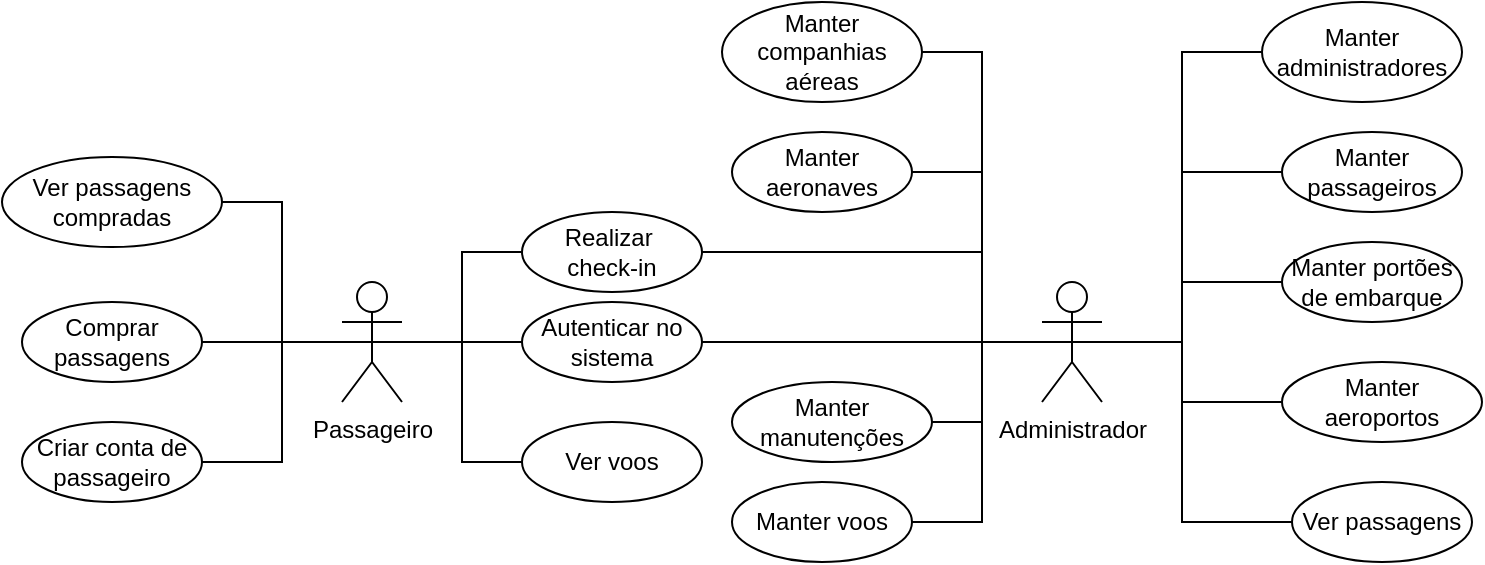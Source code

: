<mxfile>
    <diagram name="Página-1" id="lmha-517nniCLPN6JwKE">
        <mxGraphModel dx="1370" dy="631" grid="1" gridSize="10" guides="1" tooltips="1" connect="1" arrows="1" fold="1" page="1" pageScale="1" pageWidth="827" pageHeight="1169" math="0" shadow="0">
            <root>
                <mxCell id="0"/>
                <mxCell id="1" parent="0"/>
                <mxCell id="qFhB5HEPBamgJlPAgSz2-9" style="edgeStyle=orthogonalEdgeStyle;rounded=0;orthogonalLoop=1;jettySize=auto;html=1;exitX=0.5;exitY=0.5;exitDx=0;exitDy=0;exitPerimeter=0;entryX=0;entryY=0.5;entryDx=0;entryDy=0;endArrow=none;endFill=0;" parent="1" source="qFhB5HEPBamgJlPAgSz2-1" target="GnrFOolTsA4xDCtrEcNS-4" edge="1">
                    <mxGeometry relative="1" as="geometry">
                        <Array as="points">
                            <mxPoint x="360" y="350"/>
                            <mxPoint x="360" y="410"/>
                        </Array>
                    </mxGeometry>
                </mxCell>
                <mxCell id="qFhB5HEPBamgJlPAgSz2-10" style="edgeStyle=orthogonalEdgeStyle;rounded=0;orthogonalLoop=1;jettySize=auto;html=1;exitX=0.5;exitY=0.5;exitDx=0;exitDy=0;exitPerimeter=0;entryX=0;entryY=0.5;entryDx=0;entryDy=0;endArrow=none;endFill=0;" parent="1" source="qFhB5HEPBamgJlPAgSz2-1" target="qFhB5HEPBamgJlPAgSz2-5" edge="1">
                    <mxGeometry relative="1" as="geometry">
                        <Array as="points">
                            <mxPoint x="450" y="350"/>
                            <mxPoint x="450" y="410"/>
                        </Array>
                    </mxGeometry>
                </mxCell>
                <mxCell id="qFhB5HEPBamgJlPAgSz2-11" style="edgeStyle=orthogonalEdgeStyle;rounded=0;orthogonalLoop=1;jettySize=auto;html=1;exitX=0.5;exitY=0.5;exitDx=0;exitDy=0;exitPerimeter=0;entryX=1;entryY=0.5;entryDx=0;entryDy=0;endArrow=none;endFill=0;" parent="1" source="qFhB5HEPBamgJlPAgSz2-1" target="qFhB5HEPBamgJlPAgSz2-6" edge="1">
                    <mxGeometry relative="1" as="geometry">
                        <Array as="points">
                            <mxPoint x="340" y="350"/>
                            <mxPoint x="340" y="350"/>
                        </Array>
                    </mxGeometry>
                </mxCell>
                <mxCell id="qFhB5HEPBamgJlPAgSz2-12" style="edgeStyle=orthogonalEdgeStyle;rounded=0;orthogonalLoop=1;jettySize=auto;html=1;exitX=0.5;exitY=0.5;exitDx=0;exitDy=0;exitPerimeter=0;entryX=1;entryY=0.5;entryDx=0;entryDy=0;endArrow=none;endFill=0;" parent="1" source="qFhB5HEPBamgJlPAgSz2-1" target="qFhB5HEPBamgJlPAgSz2-7" edge="1">
                    <mxGeometry relative="1" as="geometry">
                        <Array as="points">
                            <mxPoint x="450" y="350"/>
                            <mxPoint x="450" y="305"/>
                        </Array>
                    </mxGeometry>
                </mxCell>
                <mxCell id="GnrFOolTsA4xDCtrEcNS-3" style="edgeStyle=orthogonalEdgeStyle;rounded=0;orthogonalLoop=1;jettySize=auto;html=1;exitX=0.5;exitY=0.5;exitDx=0;exitDy=0;exitPerimeter=0;entryX=0;entryY=0.5;entryDx=0;entryDy=0;endArrow=none;endFill=0;" parent="1" source="qFhB5HEPBamgJlPAgSz2-1" target="qFhB5HEPBamgJlPAgSz2-4" edge="1">
                    <mxGeometry relative="1" as="geometry">
                        <Array as="points"/>
                    </mxGeometry>
                </mxCell>
                <mxCell id="GnrFOolTsA4xDCtrEcNS-5" style="edgeStyle=orthogonalEdgeStyle;rounded=0;orthogonalLoop=1;jettySize=auto;html=1;exitX=0.5;exitY=0.5;exitDx=0;exitDy=0;exitPerimeter=0;entryX=0;entryY=0.5;entryDx=0;entryDy=0;strokeColor=default;endArrow=none;endFill=0;" parent="1" source="qFhB5HEPBamgJlPAgSz2-1" target="qFhB5HEPBamgJlPAgSz2-4" edge="1">
                    <mxGeometry relative="1" as="geometry">
                        <mxPoint x="480" y="430" as="targetPoint"/>
                    </mxGeometry>
                </mxCell>
                <mxCell id="in6-VWhSKFkth-PQ7jhl-5" style="edgeStyle=orthogonalEdgeStyle;rounded=0;orthogonalLoop=1;jettySize=auto;html=1;exitX=0.5;exitY=0.5;exitDx=0;exitDy=0;exitPerimeter=0;entryX=1;entryY=0.5;entryDx=0;entryDy=0;endArrow=none;endFill=0;" parent="1" source="qFhB5HEPBamgJlPAgSz2-1" target="in6-VWhSKFkth-PQ7jhl-4" edge="1">
                    <mxGeometry relative="1" as="geometry">
                        <mxPoint x="404.793" y="270" as="targetPoint"/>
                        <Array as="points">
                            <mxPoint x="360" y="350"/>
                            <mxPoint x="360" y="280"/>
                        </Array>
                    </mxGeometry>
                </mxCell>
                <mxCell id="qFhB5HEPBamgJlPAgSz2-1" value="Passageiro" style="shape=umlActor;verticalLabelPosition=bottom;verticalAlign=top;html=1;outlineConnect=0;" parent="1" vertex="1">
                    <mxGeometry x="390" y="320" width="30" height="60" as="geometry"/>
                </mxCell>
                <mxCell id="qFhB5HEPBamgJlPAgSz2-34" style="edgeStyle=orthogonalEdgeStyle;rounded=0;orthogonalLoop=1;jettySize=auto;html=1;exitX=0.5;exitY=0.5;exitDx=0;exitDy=0;exitPerimeter=0;entryX=0;entryY=0.5;entryDx=0;entryDy=0;endArrow=none;endFill=0;" parent="1" edge="1">
                    <mxGeometry relative="1" as="geometry">
                        <Array as="points">
                            <mxPoint x="755" y="350"/>
                            <mxPoint x="810" y="350"/>
                            <mxPoint x="810" y="380"/>
                        </Array>
                        <mxPoint x="755" y="340" as="sourcePoint"/>
                        <mxPoint x="860" y="380" as="targetPoint"/>
                    </mxGeometry>
                </mxCell>
                <mxCell id="qFhB5HEPBamgJlPAgSz2-35" style="edgeStyle=orthogonalEdgeStyle;rounded=0;orthogonalLoop=1;jettySize=auto;html=1;exitX=0.5;exitY=0.5;exitDx=0;exitDy=0;exitPerimeter=0;entryX=0;entryY=0.5;entryDx=0;entryDy=0;endArrow=none;endFill=0;" parent="1" source="qFhB5HEPBamgJlPAgSz2-3" target="qFhB5HEPBamgJlPAgSz2-17" edge="1">
                    <mxGeometry relative="1" as="geometry">
                        <Array as="points">
                            <mxPoint x="810" y="350"/>
                            <mxPoint x="810" y="320"/>
                        </Array>
                    </mxGeometry>
                </mxCell>
                <mxCell id="qFhB5HEPBamgJlPAgSz2-36" style="edgeStyle=orthogonalEdgeStyle;rounded=0;orthogonalLoop=1;jettySize=auto;html=1;exitX=0.5;exitY=0.5;exitDx=0;exitDy=0;exitPerimeter=0;entryX=0;entryY=0.5;entryDx=0;entryDy=0;endArrow=none;endFill=0;" parent="1" source="qFhB5HEPBamgJlPAgSz2-3" target="qFhB5HEPBamgJlPAgSz2-32" edge="1">
                    <mxGeometry relative="1" as="geometry">
                        <Array as="points">
                            <mxPoint x="810" y="350"/>
                            <mxPoint x="810" y="440"/>
                        </Array>
                    </mxGeometry>
                </mxCell>
                <mxCell id="qFhB5HEPBamgJlPAgSz2-37" style="edgeStyle=orthogonalEdgeStyle;rounded=0;orthogonalLoop=1;jettySize=auto;html=1;exitX=0.5;exitY=0.5;exitDx=0;exitDy=0;exitPerimeter=0;entryX=1;entryY=0.5;entryDx=0;entryDy=0;endArrow=none;endFill=0;" parent="1" source="qFhB5HEPBamgJlPAgSz2-3" target="qFhB5HEPBamgJlPAgSz2-18" edge="1">
                    <mxGeometry relative="1" as="geometry">
                        <Array as="points">
                            <mxPoint x="710" y="350"/>
                            <mxPoint x="710" y="205"/>
                        </Array>
                    </mxGeometry>
                </mxCell>
                <mxCell id="qFhB5HEPBamgJlPAgSz2-38" style="edgeStyle=orthogonalEdgeStyle;rounded=0;orthogonalLoop=1;jettySize=auto;html=1;exitX=0.5;exitY=0.5;exitDx=0;exitDy=0;exitPerimeter=0;entryX=1;entryY=0.5;entryDx=0;entryDy=0;endArrow=none;endFill=0;" parent="1" source="qFhB5HEPBamgJlPAgSz2-3" target="qFhB5HEPBamgJlPAgSz2-15" edge="1">
                    <mxGeometry relative="1" as="geometry">
                        <Array as="points">
                            <mxPoint x="710" y="350"/>
                            <mxPoint x="710" y="265"/>
                        </Array>
                    </mxGeometry>
                </mxCell>
                <mxCell id="qFhB5HEPBamgJlPAgSz2-39" style="edgeStyle=orthogonalEdgeStyle;rounded=0;orthogonalLoop=1;jettySize=auto;html=1;exitX=0.5;exitY=0.5;exitDx=0;exitDy=0;exitPerimeter=0;entryX=1;entryY=0.5;entryDx=0;entryDy=0;endArrow=none;endFill=0;" parent="1" source="qFhB5HEPBamgJlPAgSz2-3" target="qFhB5HEPBamgJlPAgSz2-21" edge="1">
                    <mxGeometry relative="1" as="geometry">
                        <Array as="points">
                            <mxPoint x="710" y="350"/>
                            <mxPoint x="710" y="390"/>
                        </Array>
                    </mxGeometry>
                </mxCell>
                <mxCell id="GnrFOolTsA4xDCtrEcNS-15" value="" style="edgeStyle=orthogonalEdgeStyle;rounded=0;orthogonalLoop=1;jettySize=auto;html=1;endArrow=none;endFill=0;entryX=1;entryY=0.5;entryDx=0;entryDy=0;" parent="1" source="qFhB5HEPBamgJlPAgSz2-3" target="qFhB5HEPBamgJlPAgSz2-13" edge="1">
                    <mxGeometry relative="1" as="geometry">
                        <Array as="points">
                            <mxPoint x="710" y="350"/>
                            <mxPoint x="710" y="440"/>
                        </Array>
                        <mxPoint x="710" y="440" as="targetPoint"/>
                    </mxGeometry>
                </mxCell>
                <mxCell id="GnrFOolTsA4xDCtrEcNS-17" style="edgeStyle=orthogonalEdgeStyle;rounded=0;orthogonalLoop=1;jettySize=auto;html=1;exitX=0.5;exitY=0.5;exitDx=0;exitDy=0;exitPerimeter=0;entryX=0.5;entryY=1;entryDx=0;entryDy=0;endArrow=none;endFill=0;" parent="1" source="qFhB5HEPBamgJlPAgSz2-3" target="GnrFOolTsA4xDCtrEcNS-11" edge="1">
                    <mxGeometry relative="1" as="geometry">
                        <Array as="points">
                            <mxPoint x="810" y="350"/>
                            <mxPoint x="810" y="205"/>
                            <mxPoint x="900" y="205"/>
                        </Array>
                    </mxGeometry>
                </mxCell>
                <mxCell id="in6-VWhSKFkth-PQ7jhl-1" style="edgeStyle=orthogonalEdgeStyle;rounded=0;orthogonalLoop=1;jettySize=auto;html=1;exitX=0.5;exitY=0.5;exitDx=0;exitDy=0;exitPerimeter=0;entryX=1;entryY=0.5;entryDx=0;entryDy=0;endArrow=none;endFill=0;" parent="1" source="qFhB5HEPBamgJlPAgSz2-3" target="qFhB5HEPBamgJlPAgSz2-4" edge="1">
                    <mxGeometry relative="1" as="geometry">
                        <Array as="points">
                            <mxPoint x="570" y="350"/>
                        </Array>
                    </mxGeometry>
                </mxCell>
                <mxCell id="qFhB5HEPBamgJlPAgSz2-3" value="Administrador" style="shape=umlActor;verticalLabelPosition=bottom;verticalAlign=top;html=1;outlineConnect=0;" parent="1" vertex="1">
                    <mxGeometry x="740" y="320" width="30" height="60" as="geometry"/>
                </mxCell>
                <mxCell id="qFhB5HEPBamgJlPAgSz2-4" value="&lt;div&gt;Autenticar no&lt;/div&gt;&lt;div&gt;sistema&lt;br&gt;&lt;/div&gt;" style="ellipse;whiteSpace=wrap;html=1;" parent="1" vertex="1">
                    <mxGeometry x="480" y="330" width="90" height="40" as="geometry"/>
                </mxCell>
                <mxCell id="qFhB5HEPBamgJlPAgSz2-6" value="Comprar passagens" style="ellipse;whiteSpace=wrap;html=1;" parent="1" vertex="1">
                    <mxGeometry x="230" y="330" width="90" height="40" as="geometry"/>
                </mxCell>
                <mxCell id="qFhB5HEPBamgJlPAgSz2-7" value="&lt;div&gt;Realizar&amp;nbsp;&lt;/div&gt;&lt;div&gt;check-in&lt;/div&gt;" style="ellipse;whiteSpace=wrap;html=1;" parent="1" vertex="1">
                    <mxGeometry x="480" y="285" width="90" height="40" as="geometry"/>
                </mxCell>
                <mxCell id="qFhB5HEPBamgJlPAgSz2-13" value="Manter voos" style="ellipse;whiteSpace=wrap;html=1;" parent="1" vertex="1">
                    <mxGeometry x="585" y="420" width="90" height="40" as="geometry"/>
                </mxCell>
                <mxCell id="qFhB5HEPBamgJlPAgSz2-15" value="Manter aeronaves" style="ellipse;whiteSpace=wrap;html=1;" parent="1" vertex="1">
                    <mxGeometry x="585" y="245" width="90" height="40" as="geometry"/>
                </mxCell>
                <mxCell id="qFhB5HEPBamgJlPAgSz2-16" value="Manter aeroportos" style="ellipse;whiteSpace=wrap;html=1;" parent="1" vertex="1">
                    <mxGeometry x="860" y="360" width="100" height="40" as="geometry"/>
                </mxCell>
                <mxCell id="qFhB5HEPBamgJlPAgSz2-17" value="Manter portões de embarque" style="ellipse;whiteSpace=wrap;html=1;" parent="1" vertex="1">
                    <mxGeometry x="860" y="300" width="90" height="40" as="geometry"/>
                </mxCell>
                <mxCell id="qFhB5HEPBamgJlPAgSz2-18" value="Manter companhias aéreas" style="ellipse;whiteSpace=wrap;html=1;" parent="1" vertex="1">
                    <mxGeometry x="580" y="180" width="100" height="50" as="geometry"/>
                </mxCell>
                <mxCell id="qFhB5HEPBamgJlPAgSz2-21" value="Manter manutenções" style="ellipse;whiteSpace=wrap;html=1;" parent="1" vertex="1">
                    <mxGeometry x="585" y="370" width="100" height="40" as="geometry"/>
                </mxCell>
                <mxCell id="qFhB5HEPBamgJlPAgSz2-32" value="Ver passagens" style="ellipse;whiteSpace=wrap;html=1;" parent="1" vertex="1">
                    <mxGeometry x="865" y="420" width="90" height="40" as="geometry"/>
                </mxCell>
                <mxCell id="GnrFOolTsA4xDCtrEcNS-4" value="Criar conta de passageiro" style="ellipse;whiteSpace=wrap;html=1;" parent="1" vertex="1">
                    <mxGeometry x="230" y="390" width="90" height="40" as="geometry"/>
                </mxCell>
                <mxCell id="GnrFOolTsA4xDCtrEcNS-7" style="edgeStyle=orthogonalEdgeStyle;rounded=0;orthogonalLoop=1;jettySize=auto;html=1;exitX=0.5;exitY=0.5;exitDx=0;exitDy=0;exitPerimeter=0;entryX=0.5;entryY=0;entryDx=0;entryDy=0;endArrow=none;endFill=0;" parent="1" source="qFhB5HEPBamgJlPAgSz2-3" target="GnrFOolTsA4xDCtrEcNS-8" edge="1">
                    <mxGeometry relative="1" as="geometry">
                        <mxPoint x="760" y="400" as="sourcePoint"/>
                        <Array as="points">
                            <mxPoint x="810" y="350"/>
                            <mxPoint x="810" y="265"/>
                            <mxPoint x="915" y="265"/>
                            <mxPoint x="915" y="270"/>
                            <mxPoint x="905" y="270"/>
                        </Array>
                    </mxGeometry>
                </mxCell>
                <mxCell id="GnrFOolTsA4xDCtrEcNS-8" value="Manter passageiros" style="ellipse;whiteSpace=wrap;html=1;" parent="1" vertex="1">
                    <mxGeometry x="860" y="245" width="90" height="40" as="geometry"/>
                </mxCell>
                <mxCell id="GnrFOolTsA4xDCtrEcNS-11" value="Manter administradores" style="ellipse;whiteSpace=wrap;html=1;" parent="1" vertex="1">
                    <mxGeometry x="850" y="180" width="100" height="50" as="geometry"/>
                </mxCell>
                <mxCell id="in6-VWhSKFkth-PQ7jhl-4" value="Ver passagens compradas" style="ellipse;whiteSpace=wrap;html=1;" parent="1" vertex="1">
                    <mxGeometry x="220" y="257.5" width="110" height="45" as="geometry"/>
                </mxCell>
                <mxCell id="qFhB5HEPBamgJlPAgSz2-5" value="Ver voos" style="ellipse;whiteSpace=wrap;html=1;" parent="1" vertex="1">
                    <mxGeometry x="480" y="390" width="90" height="40" as="geometry"/>
                </mxCell>
                <mxCell id="x2HnoKQ7ZgqxvxSs68gT-1" style="edgeStyle=orthogonalEdgeStyle;rounded=0;orthogonalLoop=1;jettySize=auto;html=1;exitX=0.5;exitY=0.5;exitDx=0;exitDy=0;exitPerimeter=0;entryX=1;entryY=0.5;entryDx=0;entryDy=0;endArrow=none;endFill=0;" parent="1" source="qFhB5HEPBamgJlPAgSz2-3" target="qFhB5HEPBamgJlPAgSz2-7" edge="1">
                    <mxGeometry relative="1" as="geometry">
                        <Array as="points">
                            <mxPoint x="710" y="350"/>
                            <mxPoint x="710" y="305"/>
                        </Array>
                        <mxPoint x="415" y="360" as="sourcePoint"/>
                        <mxPoint x="580" y="275" as="targetPoint"/>
                    </mxGeometry>
                </mxCell>
            </root>
        </mxGraphModel>
    </diagram>
</mxfile>